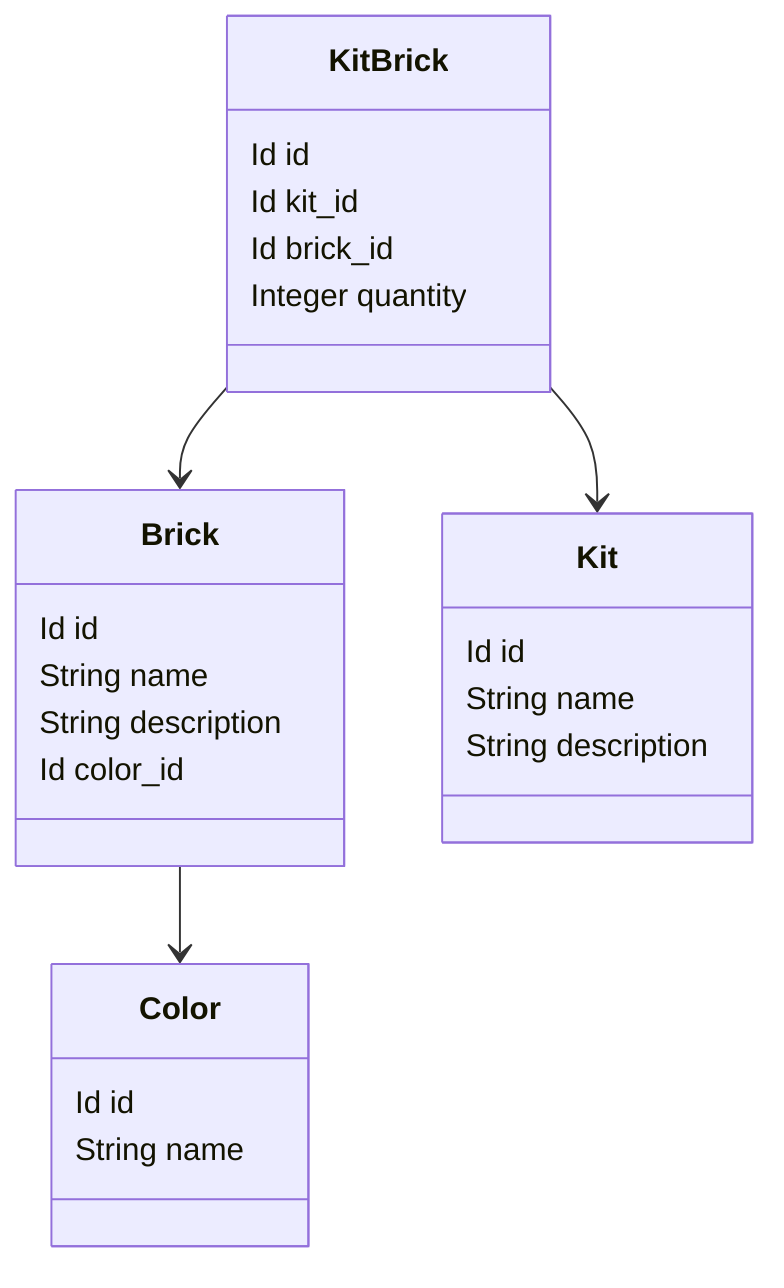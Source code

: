 classDiagram
  class Color{
    Id id
    String name
  }
  class Brick{
    Id id
    String name
    String description
    Id color_id
  }
  Brick --> Color
  class Kit{
    Id id
    String name
    String description
  }
  class KitBrick{
    Id id
    Id kit_id
    Id brick_id
    Integer quantity
  }
  KitBrick --> Kit
  KitBrick --> Brick